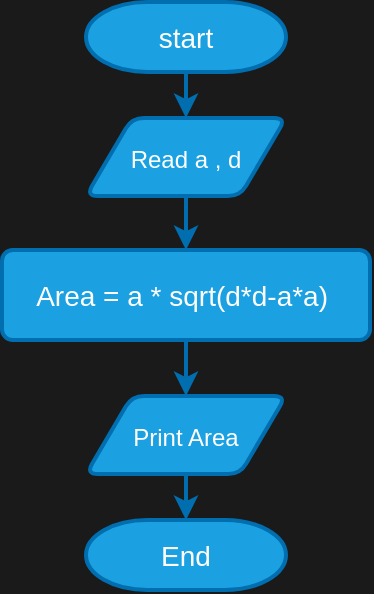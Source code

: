 <mxfile>
    <diagram id="kE23jhU5vJen-uefHWpH" name="Page-1">
        <mxGraphModel dx="608" dy="351" grid="0" gridSize="10" guides="1" tooltips="1" connect="1" arrows="1" fold="1" page="1" pageScale="1" pageWidth="850" pageHeight="1100" background="#1A1A1A" math="0" shadow="0">
            <root>
                <mxCell id="0"/>
                <mxCell id="1" parent="0"/>
                <mxCell id="4" value="" style="edgeStyle=none;html=1;fontSize=14;fillColor=#1ba1e2;strokeColor=#006EAF;strokeWidth=2;" edge="1" parent="1" source="2" target="3">
                    <mxGeometry relative="1" as="geometry"/>
                </mxCell>
                <mxCell id="2" value="&lt;font style=&quot;font-size: 14px;&quot;&gt;start&lt;/font&gt;" style="strokeWidth=2;html=1;shape=mxgraph.flowchart.terminator;whiteSpace=wrap;fillColor=#1ba1e2;fontColor=#ffffff;strokeColor=#006EAF;" vertex="1" parent="1">
                    <mxGeometry x="248" y="16" width="100" height="35" as="geometry"/>
                </mxCell>
                <mxCell id="6" value="" style="edgeStyle=none;html=1;strokeWidth=2;fontSize=12;fillColor=#1ba1e2;strokeColor=#006EAF;" edge="1" parent="1" source="3" target="5">
                    <mxGeometry relative="1" as="geometry"/>
                </mxCell>
                <mxCell id="3" value="&lt;font style=&quot;font-size: 12px;&quot;&gt;Read a , d&lt;/font&gt;" style="shape=parallelogram;html=1;strokeWidth=2;perimeter=parallelogramPerimeter;whiteSpace=wrap;rounded=1;arcSize=12;size=0.23;fontSize=14;fillColor=#1ba1e2;fontColor=#ffffff;strokeColor=#006EAF;" vertex="1" parent="1">
                    <mxGeometry x="248" y="74" width="100" height="39" as="geometry"/>
                </mxCell>
                <mxCell id="8" value="" style="edgeStyle=none;html=1;strokeWidth=2;fontSize=12;fillColor=#1ba1e2;strokeColor=#006EAF;" edge="1" parent="1" source="5" target="7">
                    <mxGeometry relative="1" as="geometry"/>
                </mxCell>
                <mxCell id="5" value="Area = a * sqrt(d*d-a*a)&amp;nbsp;" style="whiteSpace=wrap;html=1;fontSize=14;fillColor=#1ba1e2;strokeColor=#006EAF;fontColor=#ffffff;strokeWidth=2;rounded=1;arcSize=12;" vertex="1" parent="1">
                    <mxGeometry x="206" y="140" width="184" height="45" as="geometry"/>
                </mxCell>
                <mxCell id="10" value="" style="edgeStyle=none;html=1;strokeWidth=2;fontSize=12;fillColor=#1ba1e2;strokeColor=#006EAF;" edge="1" parent="1" source="7" target="9">
                    <mxGeometry relative="1" as="geometry"/>
                </mxCell>
                <mxCell id="7" value="&lt;font style=&quot;font-size: 12px;&quot;&gt;Print Area&lt;/font&gt;" style="shape=parallelogram;html=1;strokeWidth=2;perimeter=parallelogramPerimeter;whiteSpace=wrap;rounded=1;arcSize=12;size=0.23;fontSize=14;fillColor=#1ba1e2;fontColor=#ffffff;strokeColor=#006EAF;" vertex="1" parent="1">
                    <mxGeometry x="248" y="213" width="100" height="39" as="geometry"/>
                </mxCell>
                <mxCell id="9" value="&lt;font style=&quot;font-size: 14px;&quot;&gt;End&lt;/font&gt;" style="strokeWidth=2;html=1;shape=mxgraph.flowchart.terminator;whiteSpace=wrap;fillColor=#1ba1e2;fontColor=#ffffff;strokeColor=#006EAF;" vertex="1" parent="1">
                    <mxGeometry x="248" y="275" width="100" height="35" as="geometry"/>
                </mxCell>
            </root>
        </mxGraphModel>
    </diagram>
</mxfile>